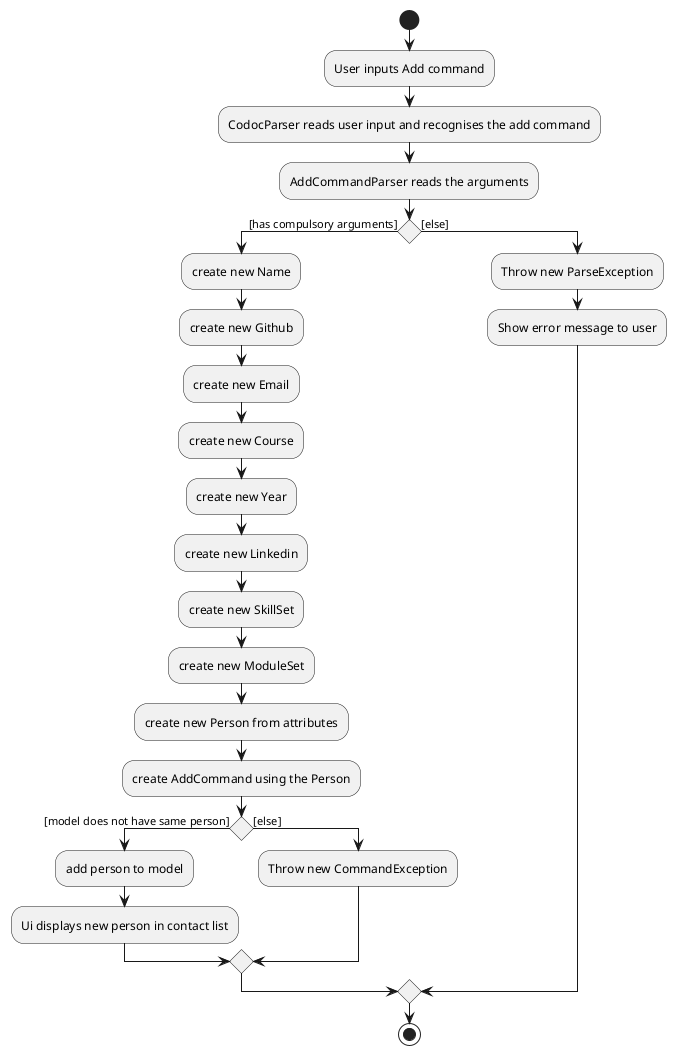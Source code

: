 @startuml
start
:User inputs Add command;
:CodocParser reads user input and recognises the add command;
:AddCommandParser reads the arguments;

'Since the beta syntax does not support placing the condition outside the
'diamond we place it as the true branch instead.

if () then ([has compulsory arguments])
    :create new Name;
    :create new Github;
    :create new Email;
    :create new Course;
    :create new Year;
    :create new Linkedin;
    :create new SkillSet;
    :create new ModuleSet;
    :create new Person from attributes;
    :create AddCommand using the Person;
    if () then ([model does not have same person])
        :add person to model;
        :Ui displays new person in contact list;
    else([else])
        :Throw new CommandException;
    endif
else ([else])
    :Throw new ParseException;
    :Show error message to user;
endif
stop
@enduml
